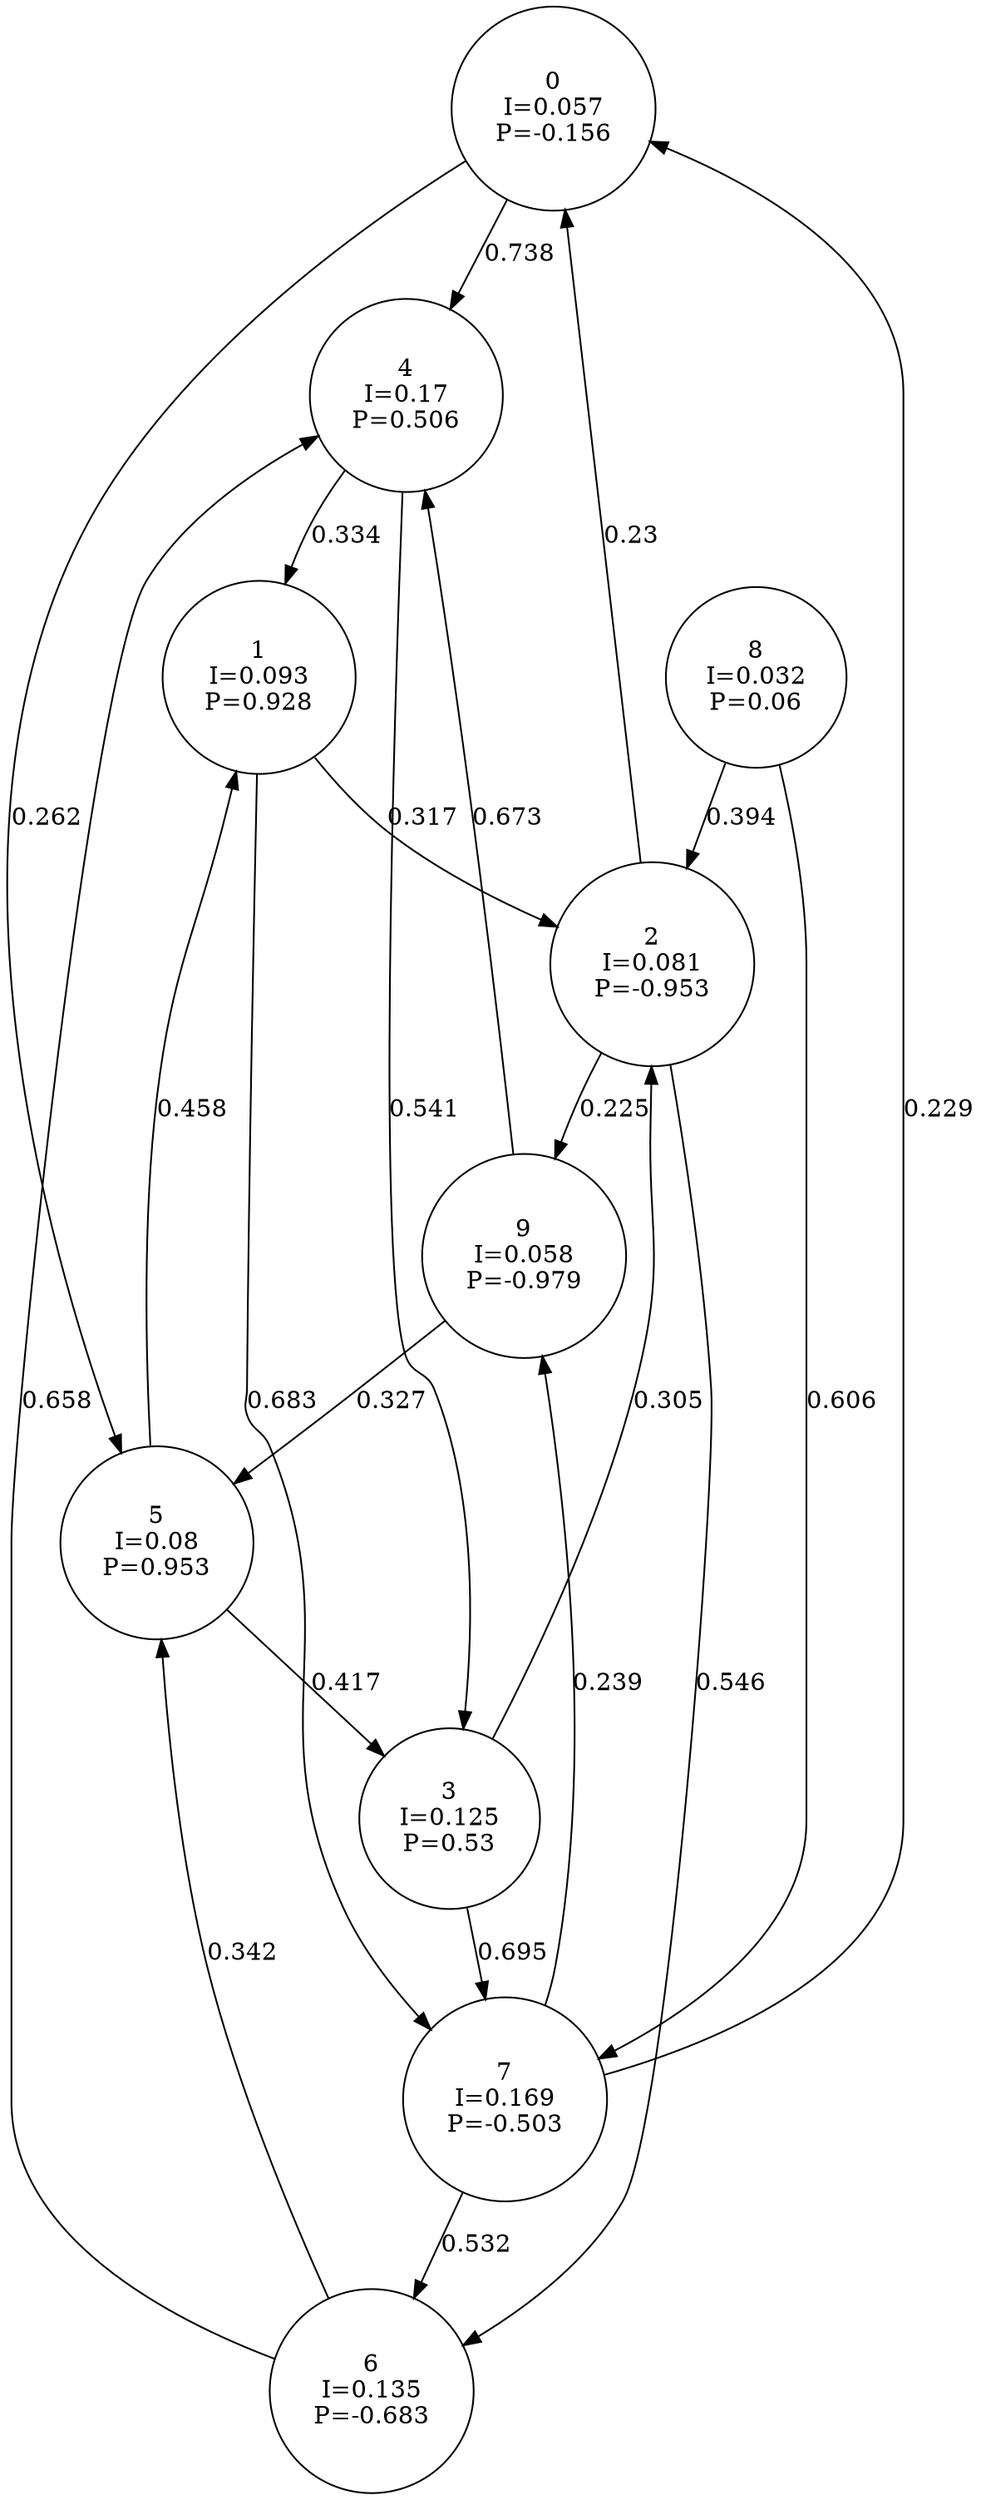 digraph a {
0 [shape=circle, label="0\nI=0.057\nP=-0.156"];
	0 -> 4 [label="0.738"];
	0 -> 5 [label="0.262"];
1 [shape=circle, label="1\nI=0.093\nP=0.928"];
	1 -> 2 [label="0.317"];
	1 -> 7 [label="0.683"];
2 [shape=circle, label="2\nI=0.081\nP=-0.953"];
	2 -> 0 [label="0.23"];
	2 -> 6 [label="0.546"];
	2 -> 9 [label="0.225"];
3 [shape=circle, label="3\nI=0.125\nP=0.53"];
	3 -> 2 [label="0.305"];
	3 -> 7 [label="0.695"];
4 [shape=circle, label="4\nI=0.17\nP=0.506"];
	4 -> 1 [label="0.334"];
	4 -> 3 [label="0.541"];
5 [shape=circle, label="5\nI=0.08\nP=0.953"];
	5 -> 1 [label="0.458"];
	5 -> 3 [label="0.417"];
6 [shape=circle, label="6\nI=0.135\nP=-0.683"];
	6 -> 4 [label="0.658"];
	6 -> 5 [label="0.342"];
7 [shape=circle, label="7\nI=0.169\nP=-0.503"];
	7 -> 0 [label="0.229"];
	7 -> 6 [label="0.532"];
	7 -> 9 [label="0.239"];
8 [shape=circle, label="8\nI=0.032\nP=0.06"];
	8 -> 2 [label="0.394"];
	8 -> 7 [label="0.606"];
9 [shape=circle, label="9\nI=0.058\nP=-0.979"];
	9 -> 4 [label="0.673"];
	9 -> 5 [label="0.327"];
}